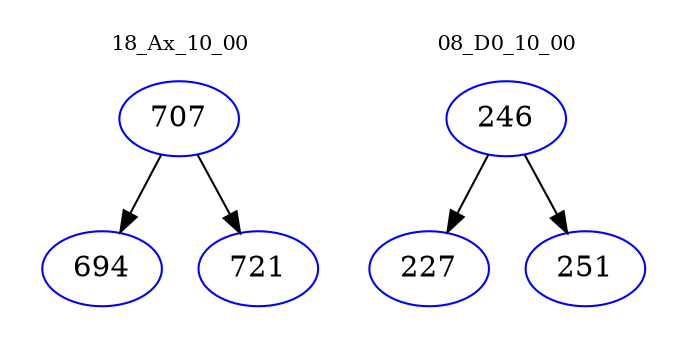 digraph{
subgraph cluster_0 {
color = white
label = "18_Ax_10_00";
fontsize=10;
T0_707 [label="707", color="blue"]
T0_707 -> T0_694 [color="black"]
T0_694 [label="694", color="blue"]
T0_707 -> T0_721 [color="black"]
T0_721 [label="721", color="blue"]
}
subgraph cluster_1 {
color = white
label = "08_D0_10_00";
fontsize=10;
T1_246 [label="246", color="blue"]
T1_246 -> T1_227 [color="black"]
T1_227 [label="227", color="blue"]
T1_246 -> T1_251 [color="black"]
T1_251 [label="251", color="blue"]
}
}
